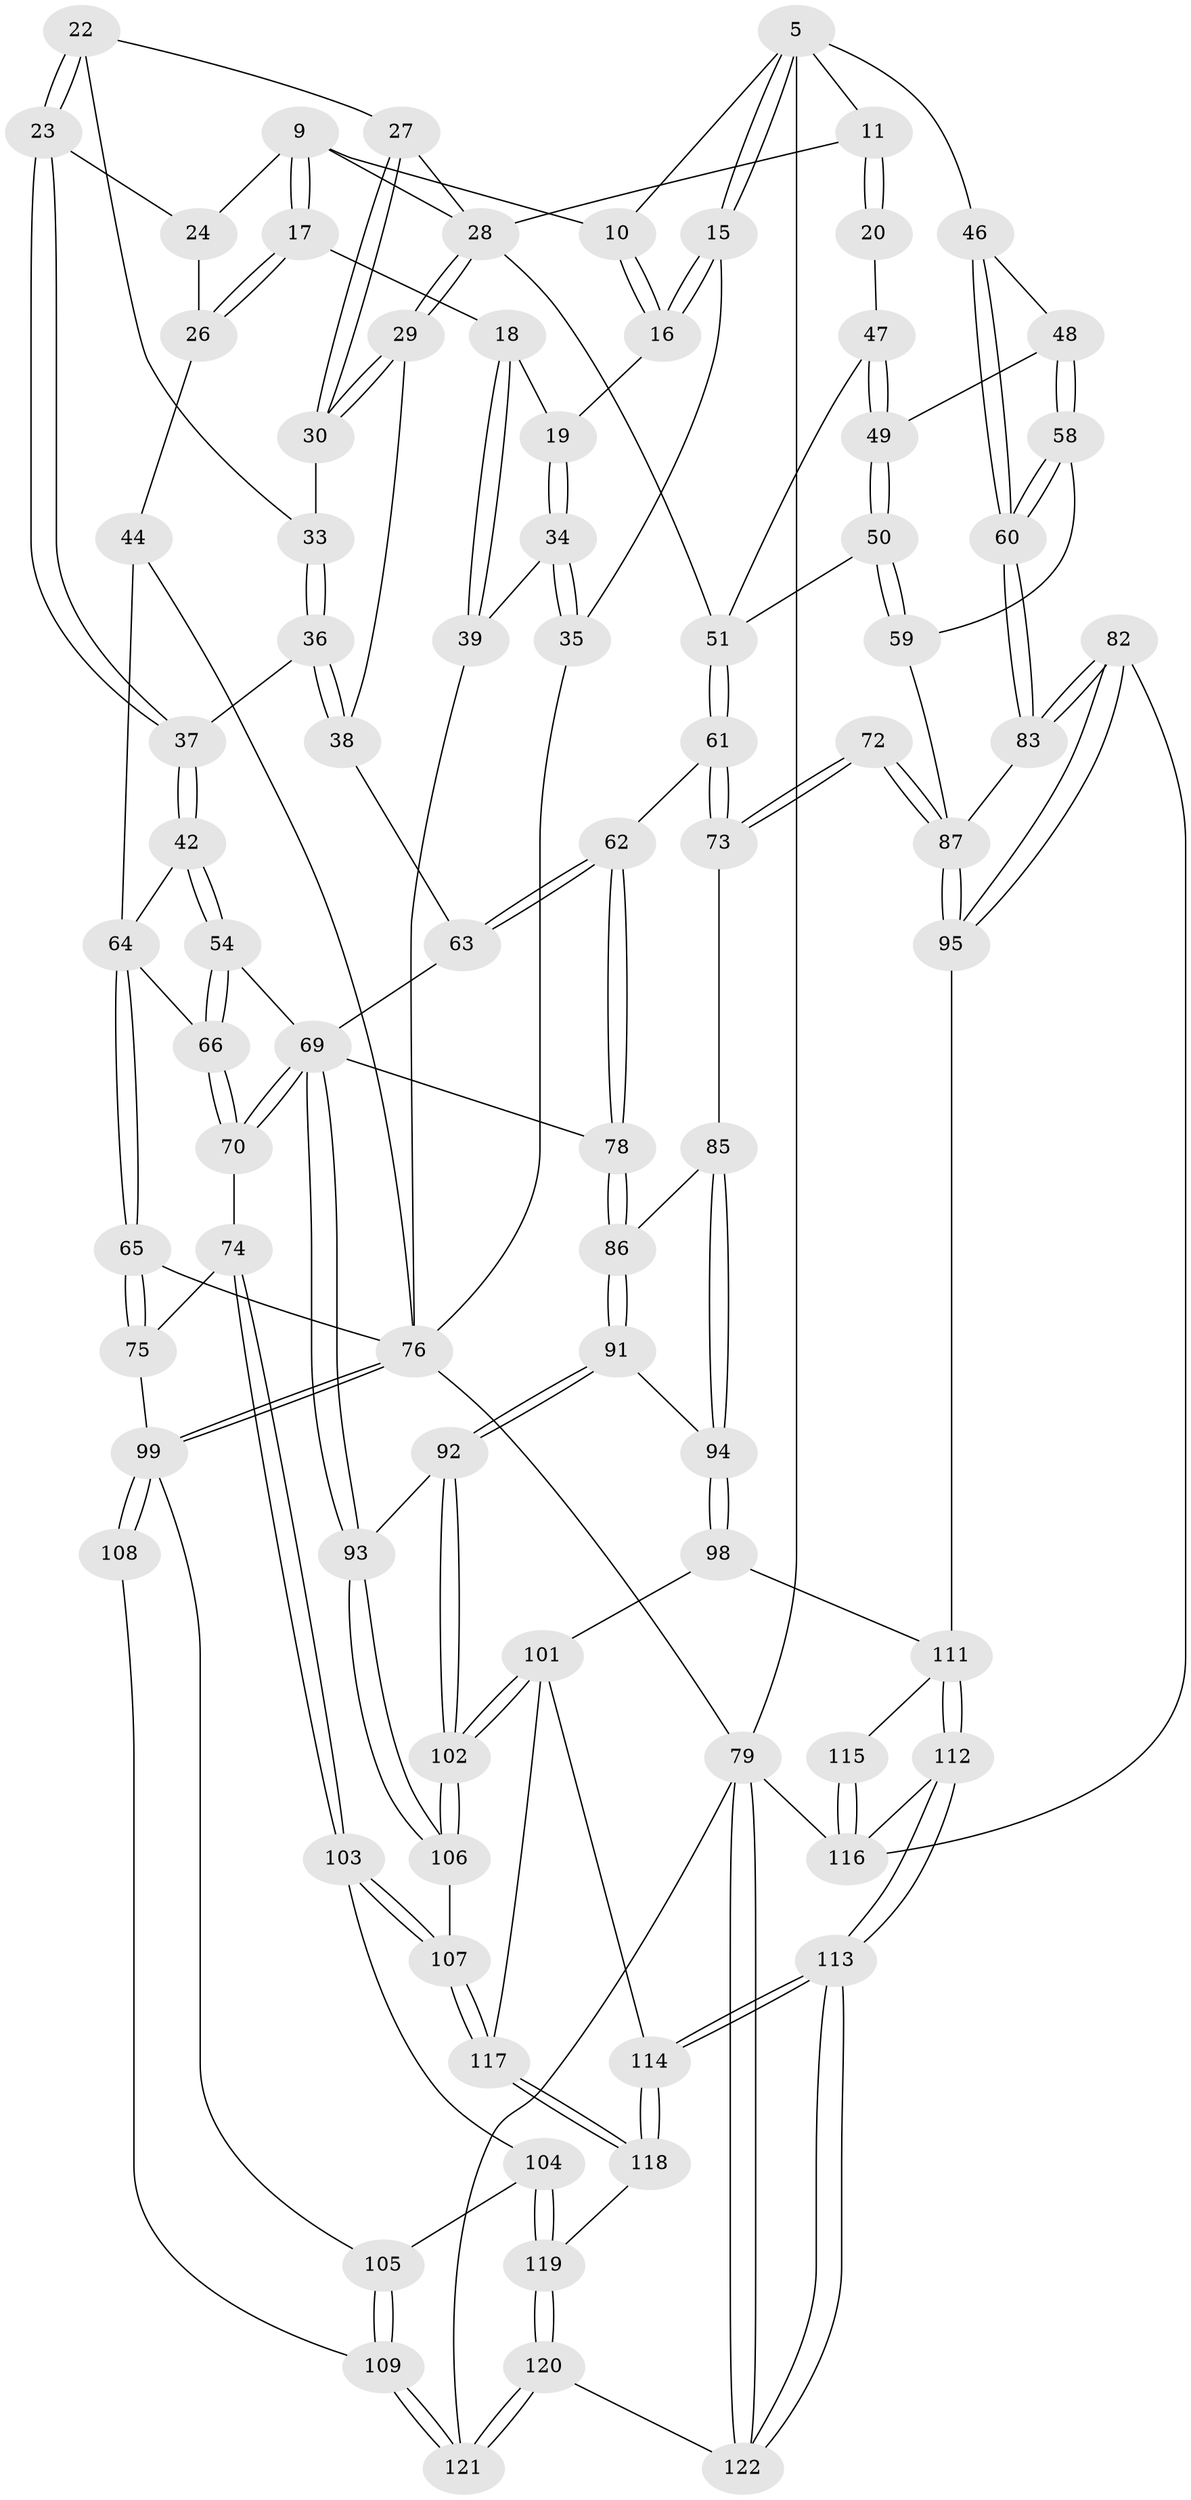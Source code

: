 // original degree distribution, {3: 0.03278688524590164, 4: 0.1885245901639344, 6: 0.20491803278688525, 5: 0.5737704918032787}
// Generated by graph-tools (version 1.1) at 2025/04/03/04/25 22:04:52]
// undirected, 85 vertices, 202 edges
graph export_dot {
graph [start="1"]
  node [color=gray90,style=filled];
  5 [pos="+0+0",super="+4"];
  9 [pos="+0.2522094356423815+0.03989388163196682",super="+8"];
  10 [pos="+0.25164055927464296+0.035388238903071426",super="+6"];
  11 [pos="+0.6334517605247789+0.03586179155119436",super="+3"];
  15 [pos="+0+0"];
  16 [pos="+0.12309564513460462+0.0791143828116027"];
  17 [pos="+0.23493551162211843+0.18535834905565365"];
  18 [pos="+0.18438384469703806+0.18130894139284473"];
  19 [pos="+0.15556473255507372+0.1608134304088673"];
  20 [pos="+0.7153523714034543+0.09853158083946219"];
  22 [pos="+0.4203292010539809+0.17676831663353698"];
  23 [pos="+0.3026867492606415+0.19652209583169641"];
  24 [pos="+0.30030813458942834+0.1954277593548238"];
  26 [pos="+0.24609022735724853+0.19319578213219585",super="+25"];
  27 [pos="+0.5287383806714232+0.164154966564246",super="+21"];
  28 [pos="+0.6361051146663417+0.2953775301309462",super="+12+13+14"];
  29 [pos="+0.5328502172128835+0.29023956607952484"];
  30 [pos="+0.5139400166752961+0.21163064743574697"];
  33 [pos="+0.42213133872812764+0.18107427968783504"];
  34 [pos="+0.046671071500348826+0.21463238693686476"];
  35 [pos="+0+0.14246163976441004"];
  36 [pos="+0.4240195690298733+0.25842020411885325"];
  37 [pos="+0.36225375737867355+0.2800366029614048"];
  38 [pos="+0.4978546332227388+0.3071130396496394"];
  39 [pos="+0.12722101622914153+0.2903662191907481"];
  42 [pos="+0.32998876274373834+0.3611047729335205"];
  44 [pos="+0.2844409513423377+0.3548047474983235",super="+40"];
  46 [pos="+1+0"];
  47 [pos="+0.7966484106783395+0.16202618453918624",super="+31"];
  48 [pos="+0.968069586595288+0.2774858390856402",super="+45"];
  49 [pos="+0.8628064562763853+0.2591039794469831"];
  50 [pos="+0.8081659514611981+0.38874298557232195"];
  51 [pos="+0.6856445887746808+0.3485351632467928",super="+32"];
  54 [pos="+0.3600073199195789+0.3893205252922824"];
  58 [pos="+1+0.3468037169547172"];
  59 [pos="+0.8336758907589846+0.41036374139887344"];
  60 [pos="+1+0.358558837923488"];
  61 [pos="+0.6366793328936883+0.4497409650814894"];
  62 [pos="+0.6023385463505628+0.4660679211221504"];
  63 [pos="+0.5389583876664735+0.42423358813516326",super="+52"];
  64 [pos="+0.2728665699475896+0.46780077103387735",super="+43"];
  65 [pos="+0.16482294524821067+0.4970397473509266"];
  66 [pos="+0.31924388651458+0.46583630468289927"];
  69 [pos="+0.39544619643476464+0.613710076523929",super="+68+53"];
  70 [pos="+0.3540967837739256+0.613534570559274"];
  72 [pos="+0.8284325840554367+0.5688453180948403"];
  73 [pos="+0.7254314817653708+0.567673852943556"];
  74 [pos="+0.34175447674069254+0.6165442600922009"];
  75 [pos="+0.20242741415592036+0.5677676406359651"];
  76 [pos="+0+0.6872867020994695",super="+57"];
  78 [pos="+0.562518271757005+0.5120478433625651"];
  79 [pos="+1+1",super="+77"];
  82 [pos="+1+0.6144652015373253"];
  83 [pos="+1+0.39248612300254315"];
  85 [pos="+0.7117141656000392+0.5831256933521105"];
  86 [pos="+0.5913113115558933+0.5969561274163712"];
  87 [pos="+0.8435384549167063+0.5852340437073398",super="+84+71"];
  91 [pos="+0.578341163987503+0.6448286058527252"];
  92 [pos="+0.5021046110032517+0.6989314464195776"];
  93 [pos="+0.4092027883716045+0.629756815728722"];
  94 [pos="+0.677527594809521+0.6797791643198569"];
  95 [pos="+0.8742361870866582+0.6473569873340307"];
  98 [pos="+0.6887071747790346+0.7138999736316196"];
  99 [pos="+0+0.688112847284724",super="+90+89"];
  101 [pos="+0.5418950268821674+0.8194940578291029",super="+100"];
  102 [pos="+0.5334156296107249+0.8027645650845636"];
  103 [pos="+0.2865879468165499+0.7223949568659692"];
  104 [pos="+0.15873534601328018+0.7624894727273333"];
  105 [pos="+0.1357528645433276+0.7544877393558782"];
  106 [pos="+0.3780790424153011+0.779613633653948"];
  107 [pos="+0.3291025079533267+0.8232630777118078"];
  108 [pos="+0+0.7121578550095392"];
  109 [pos="+0.08665566684868692+0.8061266495502486"];
  111 [pos="+0.772628639052595+0.7969666119406219",super="+97"];
  112 [pos="+0.7595865779734465+0.8852241886514222"];
  113 [pos="+0.6072761411883961+0.9590518288650043"];
  114 [pos="+0.5988586346165466+0.945105676350501"];
  115 [pos="+0.8947514148172198+0.7563441777980928",super="+110"];
  116 [pos="+0.8527354103029163+0.8859312211214997",super="+81"];
  117 [pos="+0.3271404267162471+0.8410279649147099"];
  118 [pos="+0.296793301045495+0.907320739440655"];
  119 [pos="+0.2804484025705844+0.9189443836221903"];
  120 [pos="+0.10759260304267404+1"];
  121 [pos="+0+1"];
  122 [pos="+0.6103069880083126+1"];
  5 -- 15;
  5 -- 15;
  5 -- 11;
  5 -- 46;
  5 -- 79 [weight=2];
  5 -- 10;
  9 -- 10;
  9 -- 17;
  9 -- 17;
  9 -- 24;
  9 -- 28;
  10 -- 16;
  10 -- 16;
  11 -- 20 [weight=2];
  11 -- 20;
  11 -- 28 [weight=2];
  15 -- 16;
  15 -- 16;
  15 -- 35;
  16 -- 19;
  17 -- 18;
  17 -- 26;
  17 -- 26;
  18 -- 19;
  18 -- 39;
  18 -- 39;
  19 -- 34;
  19 -- 34;
  20 -- 47;
  22 -- 23;
  22 -- 23;
  22 -- 33;
  22 -- 27;
  23 -- 24;
  23 -- 37;
  23 -- 37;
  24 -- 26;
  26 -- 44 [weight=2];
  27 -- 30;
  27 -- 30;
  27 -- 28 [weight=2];
  28 -- 29;
  28 -- 29;
  28 -- 51;
  29 -- 30;
  29 -- 30;
  29 -- 38;
  30 -- 33;
  33 -- 36;
  33 -- 36;
  34 -- 35;
  34 -- 35;
  34 -- 39;
  35 -- 76;
  36 -- 37;
  36 -- 38;
  36 -- 38;
  37 -- 42;
  37 -- 42;
  38 -- 63;
  39 -- 76;
  42 -- 54;
  42 -- 54;
  42 -- 64;
  44 -- 64;
  44 -- 76;
  46 -- 60;
  46 -- 60;
  46 -- 48;
  47 -- 49;
  47 -- 49;
  47 -- 51;
  48 -- 49;
  48 -- 58;
  48 -- 58;
  49 -- 50;
  49 -- 50;
  50 -- 51;
  50 -- 59;
  50 -- 59;
  51 -- 61;
  51 -- 61;
  54 -- 66;
  54 -- 66;
  54 -- 69;
  58 -- 59;
  58 -- 60;
  58 -- 60;
  59 -- 87;
  60 -- 83;
  60 -- 83;
  61 -- 62;
  61 -- 73;
  61 -- 73;
  62 -- 63;
  62 -- 63;
  62 -- 78;
  62 -- 78;
  63 -- 69 [weight=2];
  64 -- 65;
  64 -- 65;
  64 -- 66;
  65 -- 75;
  65 -- 75;
  65 -- 76;
  66 -- 70;
  66 -- 70;
  69 -- 70;
  69 -- 70;
  69 -- 93;
  69 -- 93;
  69 -- 78;
  70 -- 74;
  72 -- 73;
  72 -- 73;
  72 -- 87 [weight=2];
  72 -- 87;
  73 -- 85;
  74 -- 75;
  74 -- 103;
  74 -- 103;
  75 -- 99;
  76 -- 99 [weight=2];
  76 -- 99;
  76 -- 79;
  78 -- 86;
  78 -- 86;
  79 -- 122;
  79 -- 122;
  79 -- 121;
  79 -- 116;
  82 -- 83;
  82 -- 83;
  82 -- 95;
  82 -- 95;
  82 -- 116;
  83 -- 87;
  85 -- 86;
  85 -- 94;
  85 -- 94;
  86 -- 91;
  86 -- 91;
  87 -- 95;
  87 -- 95;
  91 -- 92;
  91 -- 92;
  91 -- 94;
  92 -- 93;
  92 -- 102;
  92 -- 102;
  93 -- 106;
  93 -- 106;
  94 -- 98;
  94 -- 98;
  95 -- 111;
  98 -- 111;
  98 -- 101;
  99 -- 108 [weight=2];
  99 -- 108;
  99 -- 105;
  101 -- 102;
  101 -- 102;
  101 -- 117;
  101 -- 114;
  102 -- 106;
  102 -- 106;
  103 -- 104;
  103 -- 107;
  103 -- 107;
  104 -- 105;
  104 -- 119;
  104 -- 119;
  105 -- 109;
  105 -- 109;
  106 -- 107;
  107 -- 117;
  107 -- 117;
  108 -- 109;
  109 -- 121;
  109 -- 121;
  111 -- 112;
  111 -- 112;
  111 -- 115 [weight=2];
  112 -- 113;
  112 -- 113;
  112 -- 116;
  113 -- 114;
  113 -- 114;
  113 -- 122;
  113 -- 122;
  114 -- 118;
  114 -- 118;
  115 -- 116 [weight=2];
  115 -- 116;
  117 -- 118;
  117 -- 118;
  118 -- 119;
  119 -- 120;
  119 -- 120;
  120 -- 121;
  120 -- 121;
  120 -- 122;
}
